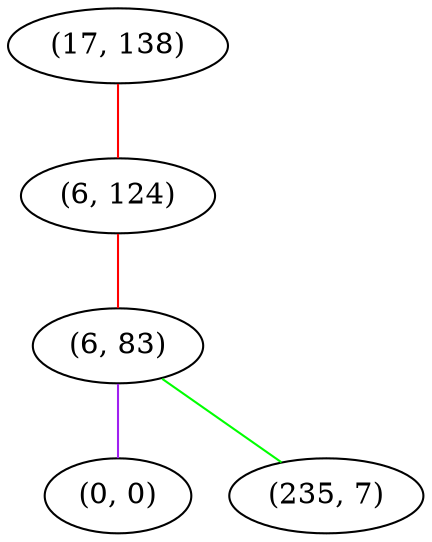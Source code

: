 graph "" {
"(17, 138)";
"(6, 124)";
"(6, 83)";
"(0, 0)";
"(235, 7)";
"(17, 138)" -- "(6, 124)"  [color=red, key=0, weight=1];
"(6, 124)" -- "(6, 83)"  [color=red, key=0, weight=1];
"(6, 83)" -- "(0, 0)"  [color=purple, key=0, weight=4];
"(6, 83)" -- "(235, 7)"  [color=green, key=0, weight=2];
}
